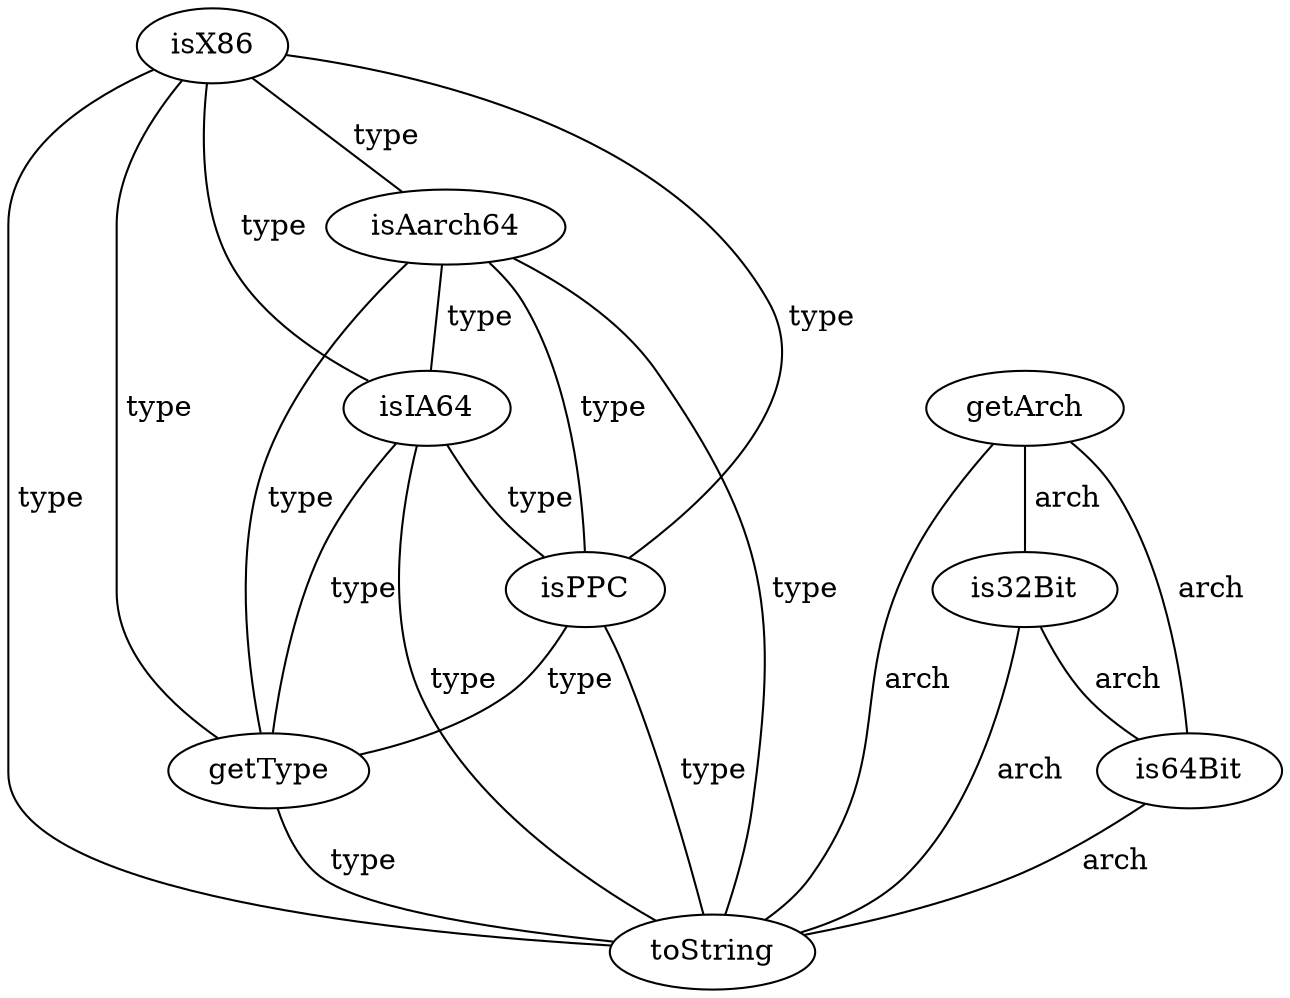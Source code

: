 digraph G {
getArch;
isX86;
isAarch64;
isIA64;
isPPC;
getType;
is32Bit;
is64Bit;
toString;
getArch -> is32Bit [label=" arch", dir=none];
getArch -> is64Bit [label=" arch", dir=none];
getArch -> toString [label=" arch", dir=none];
isX86 -> isAarch64 [label=" type", dir=none];
isX86 -> isIA64 [label=" type", dir=none];
isX86 -> isPPC [label=" type", dir=none];
isX86 -> getType [label=" type", dir=none];
isX86 -> toString [label=" type", dir=none];
isAarch64 -> isIA64 [label=" type", dir=none];
isAarch64 -> isPPC [label=" type", dir=none];
isAarch64 -> getType [label=" type", dir=none];
isAarch64 -> toString [label=" type", dir=none];
isIA64 -> isPPC [label=" type", dir=none];
isIA64 -> getType [label=" type", dir=none];
isIA64 -> toString [label=" type", dir=none];
isPPC -> getType [label=" type", dir=none];
isPPC -> toString [label=" type", dir=none];
getType -> toString [label=" type", dir=none];
is32Bit -> is64Bit [label=" arch", dir=none];
is32Bit -> toString [label=" arch", dir=none];
is64Bit -> toString [label=" arch", dir=none];
}